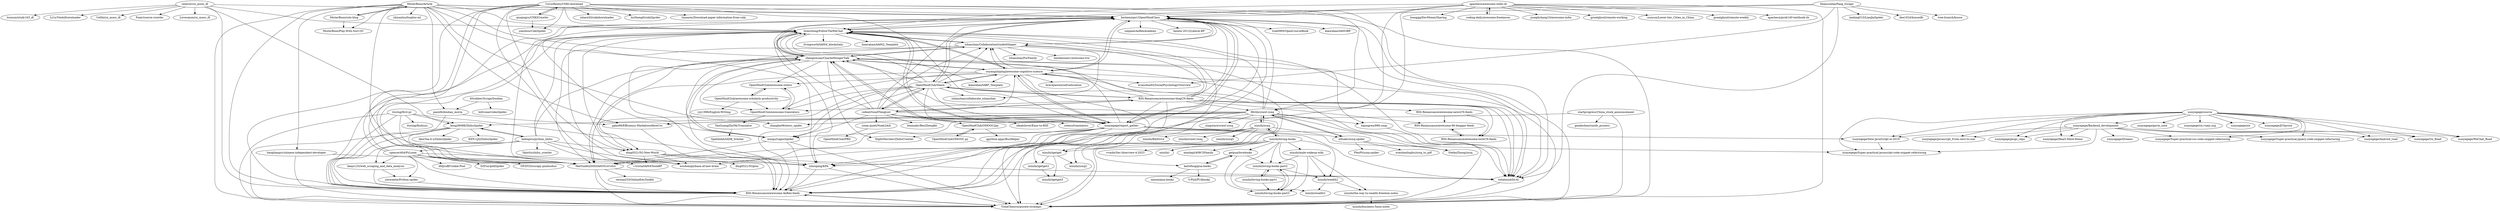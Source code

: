 digraph G {
"renever/cn_mooc_dl" -> "Foair/course-crawler" ["e"=1]
"renever/cn_mooc_dl" -> "louisun/study163_dl"
"renever/cn_mooc_dl" -> "Lz1y/ViedoDownloader"
"renever/cn_mooc_dl" -> "Celthi/cn_mooc_dl"
"renever/cn_mooc_dl" -> "heshenxian1/OpenMindClass"
"renever/cn_mooc_dl" -> "lirenchong/FollowTheWeChat"
"renever/cn_mooc_dl" -> "RSS-Renaissance/awesome-AnRen-feeds"
"renever/cn_mooc_dl" -> "Lovecanon/cn_mooc_dl"
"renever/cn_mooc_dl" -> "kong36088/ZhihuSpider"
"apachecn/awesome-indie-zh" -> "coding-daily/awesome-freelancer"
"apachecn/awesome-indie-zh" -> "josephchang10/awesome-indie" ["e"=1]
"apachecn/awesome-indie-zh" -> "lirenchong/FollowTheWeChat"
"apachecn/awesome-indie-zh" -> "greatghoul/remote-working" ["e"=1]
"apachecn/awesome-indie-zh" -> "xunyun/Lower-tier_Cities_in_China"
"apachecn/awesome-indie-zh" -> "heshenxian1/OpenMindClass"
"apachecn/awesome-indie-zh" -> "RSS-Renaissance/awesome-AnRen-feeds"
"apachecn/awesome-indie-zh" -> "ViolaChen/corporate-strategic"
"apachecn/awesome-indie-zh" -> "greatghoul/remote-weekly"
"apachecn/awesome-indie-zh" -> "96chh/crawl-zsxq"
"apachecn/awesome-indie-zh" -> "apachecn/prob140-textbook-zh" ["e"=1]
"apachecn/awesome-indie-zh" -> "loonggg/DevMoneySharing" ["e"=1]
"OpenMindClub/Share" -> "heshenxian1/OpenMindClass"
"OpenMindClub/Share" -> "ishanshan/CollaborationGuide4Shaper"
"OpenMindClub/Share" -> "lirenchong/FollowTheWeChat"
"OpenMindClub/Share" -> "ouyangzhiping/awesome-cognitive-science"
"OpenMindClub/Share" -> "zhengxixuan/CharlieMungerTalk"
"OpenMindClub/Share" -> "xunyegege/report_gather"
"OpenMindClub/Share" -> "cnfeat/GoodThingList"
"OpenMindClub/Share" -> "zotero/translators" ["e"=1]
"OpenMindClub/Share" -> "OpenMindClub/awesome-translators"
"OpenMindClub/Share" -> "RSS-Renaissance/awesome-blogCN-feeds"
"OpenMindClub/Share" -> "totalmind/IA-AI"
"OpenMindClub/Share" -> "RSS-Renaissance/awesome-AnRen-feeds"
"OpenMindClub/Share" -> "nnngu/LagouSpider"
"OpenMindClub/Share" -> "ding0521/5G-New-World"
"OpenMindClub/Share" -> "ishanshan/collaborate_ishanshan"
"xunyegege/Backend_development" -> "xunyegege/Super-practical-javascript-code-snippet-refactoring"
"xunyegege/Backend_development" -> "xunyegege/Android_road"
"xunyegege/Backend_development" -> "xunyegege/Dreams"
"xunyegege/Backend_development" -> "xunyegege/Go_Road"
"xunyegege/Backend_development" -> "xunyegege/WeChat_Road"
"xunyegege/Backend_development" -> "xunyegege/javascript_From-zero-to-one"
"xunyegege/Backend_development" -> "xunyegege/picgo_repo"
"xunyegege/Backend_development" -> "xunyegege/Heart-Mind-Home"
"xunyegege/Backend_development" -> "xunyegege/New-JavaScript-in-2019"
"xunyegege/Backend_development" -> "xunyegege/Super-practical-css-code-snippet-refactoring"
"xunyegege/Backend_development" -> "xunyegege/Super-practical-jquery-code-snippet-refactoring"
"ixinzhi/loving-books" -> "ixinzhi/loving-books-part2"
"ixinzhi/loving-books" -> "getpua/lovebooks"
"ixinzhi/loving-books" -> "ixinzhi/zsxq"
"ixinzhi/loving-books" -> "ixinzhi/male-wakeup-wiki"
"ixinzhi/loving-books" -> "ixinzhi/loving-books-part3"
"ixinzhi/loving-books" -> "ixinzhi/wealth2"
"ixinzhi/loving-books" -> "kaitofung/pua-books"
"ixinzhi/loving-books" -> "ixinzhi/igetget"
"ixinzhi/loving-books" -> "ixinzhi/-"
"ixinzhi/loving-books" -> "mmdapl/408CSFamily" ["e"=1]
"ixinzhi/loving-books" -> "ixinzhi/wealth1"
"ixinzhi/loving-books" -> "vvmdx/Sec-Interview-4-2023" ["e"=1]
"CyrusRenty/CNKI-download" -> "qiuqingyu/CNKICrawler"
"CyrusRenty/CNKI-download" -> "yanzhou/CnkiSpider" ["e"=1]
"CyrusRenty/CNKI-download" -> "lirenchong/FollowTheWeChat"
"CyrusRenty/CNKI-download" -> "ishare20/cnkidownloader"
"CyrusRenty/CNKI-download" -> "totalmind/IA-AI"
"CyrusRenty/CNKI-download" -> "xunyegege/report_gather"
"CyrusRenty/CNKI-download" -> "ding0521/5G-New-World"
"CyrusRenty/CNKI-download" -> "heshenxian1/OpenMindClass"
"CyrusRenty/CNKI-download" -> "wisdomqin/base-of-new-brain"
"CyrusRenty/CNKI-download" -> "RSS-Renaissance/awesome-AnRen-feeds"
"CyrusRenty/CNKI-download" -> "MaiYunfei2000/IA003CoCoSci"
"CyrusRenty/CNKI-download" -> "liuSheng0/cnkiSpyder"
"CyrusRenty/CNKI-download" -> "i-trista/IA004TeslaBP"
"CyrusRenty/CNKI-download" -> "tinnarey/Download-paper-information-from-cnki"
"CyrusRenty/CNKI-download" -> "ViolaChen/corporate-strategic"
"cnfeat/GoodThingList" -> "heshenxian1/OpenMindClass"
"cnfeat/GoodThingList" -> "OpenMindClub/Share"
"cnfeat/GoodThingList" -> "ouyangzhiping/awesome-cognitive-science"
"cnfeat/GoodThingList" -> "ishanshan/CollaborationGuide4Shaper"
"cnfeat/GoodThingList" -> "lirenchong/FollowTheWeChat"
"cnfeat/GoodThingList" -> "xunyegege/report_gather"
"cnfeat/GoodThingList" -> "RSS-Renaissance/awesome-blogCN-feeds"
"cnfeat/GoodThingList" -> "zhengxixuan/CharlieMungerTalk"
"cnfeat/GoodThingList" -> "zotero/translators" ["e"=1]
"cnfeat/GoodThingList" -> "benmahr/RenZhengfei" ["e"=1]
"cnfeat/GoodThingList" -> "ViolaChen/corporate-strategic"
"cnfeat/GoodThingList" -> "idealclover/Easy-to-RSS" ["e"=1]
"cnfeat/GoodThingList" -> "zoom-quiet/Noah2Ark"
"cnfeat/GoodThingList" -> "OpenMindClub/OMOOC2py"
"cnfeat/GoodThingList" -> "nnngu/LagouSpider"
"OpenMindClub/awesome-scholarly-productivity" -> "OpenMindClub/awesome-zotero"
"OpenMindClub/awesome-scholarly-productivity" -> "OpenMindClub/awesome-translators"
"OpenMindClub/awesome-scholarly-productivity" -> "yzy1996/English-Writing" ["e"=1]
"ixinzhi/male-wakeup-wiki" -> "ixinzhi/wealth2"
"ixinzhi/male-wakeup-wiki" -> "ixinzhi/loving-books-part2"
"ixinzhi/male-wakeup-wiki" -> "ixinzhi/loving-books-part3"
"ixinzhi/male-wakeup-wiki" -> "ixinzhi/the-way-to-wealth-freedom-notes"
"MisterBooo/Article" -> "MaiYunfei2000/IA003CoCoSci"
"MisterBooo/Article" -> "ppho99/Efficiency-MarkdownHereCss"
"MisterBooo/Article" -> "MisterBooo/solo-blog"
"MisterBooo/Article" -> "RSS-Renaissance/awesome-AnRen-feeds"
"MisterBooo/Article" -> "96chh/crawl-zsxq"
"MisterBooo/Article" -> "heshenxian1/OpenMindClass"
"MisterBooo/Article" -> "lirenchong/FollowTheWeChat"
"MisterBooo/Article" -> "izhouping/KPA"
"MisterBooo/Article" -> "shiyanlou/louplus-ml"
"MisterBooo/Article" -> "zhanghe06/news_spider"
"MisterBooo/Article" -> "ViolaChen/corporate-strategic"
"MisterBooo/Article" -> "zhengxixuan/CharlieMungerTalk"
"MisterBooo/Article" -> "MisterBooo/Play-With-Sort-OC" ["e"=1]
"MisterBooo/Article" -> "panxl6/douban_movie"
"MisterBooo/Article" -> "liangliangyy/chinese-independent-developer"
"xunyegege/report_gather" -> "lirenchong/FollowTheWeChat"
"xunyegege/report_gather" -> "totalmind/IA-AI"
"xunyegege/report_gather" -> "heshenxian1/OpenMindClass"
"xunyegege/report_gather" -> "zhengxixuan/CharlieMungerTalk"
"xunyegege/report_gather" -> "ViolaChen/corporate-strategic"
"xunyegege/report_gather" -> "xunyegege/New-JavaScript-in-2019"
"xunyegege/report_gather" -> "ouyangzhiping/awesome-cognitive-science"
"xunyegege/report_gather" -> "ishanshan/CollaborationGuide4Shaper"
"xunyegege/report_gather" -> "nnngu/LagouSpider"
"xunyegege/report_gather" -> "MaiYunfei2000/IA003CoCoSci"
"xunyegege/report_gather" -> "xunyegege/Super-practical-javascript-code-snippet-refactoring"
"xunyegege/report_gather" -> "wisdomqin/base-of-new-brain"
"xunyegege/report_gather" -> "RSS-Renaissance/awesome-AnRen-feeds"
"xunyegege/report_gather" -> "NightMarcher/ZhihuCrawler"
"xunyegege/report_gather" -> "izhouping/KPA"
"ixinzhi/zsxq" -> "ixinzhi/zsxq2"
"ixinzhi/zsxq" -> "ixinzhi/igetget"
"ixinzhi/zsxq" -> "96chh/crawl-zsxq"
"ixinzhi/zsxq" -> "ixinzhi/crawl-zsxq"
"ixinzhi/zsxq" -> "wbsabc/zsxq-spider"
"ixinzhi/zsxq" -> "ixinzhi/loving-books"
"ixinzhi/zsxq" -> "ixinzhi/igetget2"
"ixinzhi/zsxq" -> "ixinzhi/zsxq3"
"ixinzhi/zsxq" -> "ixinzhi/BiliDrive"
"wbsabc/zsxq-spider" -> "96chh/crawl-zsxq"
"wbsabc/zsxq-spider" -> "StefanZhong/zxsq"
"wbsabc/zsxq-spider" -> "xueshanlinghu/zsxq_to_pdf"
"wbsabc/zsxq-spider" -> "PlexPt/zsxq-spider"
"ixinzhi/loving-books-part2" -> "ixinzhi/loving-books-part3"
"ixinzhi/loving-books-part2" -> "ixinzhi/loving-books-part1"
"ixinzhi/loving-books-part2" -> "ixinzhi/wealth2"
"ixinzhi/loving-books-part3" -> "ixinzhi/loving-books-part2"
"ixinzhi/igetget" -> "ixinzhi/igetget2"
"ixinzhi/igetget" -> "ixinzhi/igetget3"
"ixinzhi/igetget" -> "ixinzhi/zsxq2"
"getpua/lovebooks" -> "kaitofung/pua-books"
"getpua/lovebooks" -> "ixinzhi/loving-books-part3"
"getpua/lovebooks" -> "ixinzhi/loving-books-part2"
"96chh/crawl-zsxq" -> "wbsabc/zsxq-spider"
"96chh/crawl-zsxq" -> "ixinzhi/zsxq"
"96chh/crawl-zsxq" -> "RSS-Renaissance/awesome-AnRen-feeds"
"96chh/crawl-zsxq" -> "MaiYunfei2000/IA003CoCoSci"
"96chh/crawl-zsxq" -> "ppho99/Efficiency-MarkdownHereCss"
"96chh/crawl-zsxq" -> "ViolaChen/corporate-strategic"
"96chh/crawl-zsxq" -> "heshenxian1/OpenMindClass"
"96chh/crawl-zsxq" -> "zhengxixuan/CharlieMungerTalk"
"96chh/crawl-zsxq" -> "izhouping/KPA"
"96chh/crawl-zsxq" -> "xingstarx/crawl-zsxq"
"96chh/crawl-zsxq" -> "lirenchong/FollowTheWeChat"
"96chh/crawl-zsxq" -> "zhanghe06/news_spider"
"96chh/crawl-zsxq" -> "StefanZhong/zxsq"
"96chh/crawl-zsxq" -> "kong36088/ZhihuSpider"
"96chh/crawl-zsxq" -> "itgongren/996.coop"
"kaitofung/pua-books" -> "V-Phil/PUAbooks"
"kaitofung/pua-books" -> "getpua/lovebooks"
"kaitofung/pua-books" -> "naooni/pua-books"
"ituring/first-pr" -> "MaiYunfei2000/IA003CoCoSci"
"ituring/first-pr" -> "ViolaChen/corporate-strategic"
"ituring/first-pr" -> "izhouping/KPA"
"ituring/first-pr" -> "ituring/fizzbuzz"
"ituring/first-pr" -> "RSS-Renaissance/awesome-AnRen-feeds"
"ituring/first-pr" -> "kong36088/ZhihuSpider"
"keejo125/web_scraping_and_data_analysis" -> "yesweetie/Python-spider"
"keejo125/web_scraping_and_data_analysis" -> "RSS-Renaissance/awesome-AnRen-feeds"
"lihansunbai/Fang_Scrapy" -> "lanbing510/LianJiaSpider" ["e"=1]
"lihansunbai/Fang_Scrapy" -> "totalmind/IA-AI"
"lihansunbai/Fang_Scrapy" -> "dee1024/housedb" ["e"=1]
"lihansunbai/Fang_Scrapy" -> "evanchan92/SocialPsychologyOverview"
"lihansunbai/Fang_Scrapy" -> "heshenxian1/OpenMindClass"
"lihansunbai/Fang_Scrapy" -> "lirenchong/FollowTheWeChat"
"lihansunbai/Fang_Scrapy" -> "tree-branch/house" ["e"=1]
"kong36088/ZhihuSpider" -> "RSS-Renaissance/awesome-AnRen-feeds"
"kong36088/ZhihuSpider" -> "ViolaChen/corporate-strategic"
"kong36088/ZhihuSpider" -> "KEN-LJQ/ZhihuSpider" ["e"=1]
"kong36088/ZhihuSpider" -> "MaiYunfei2000/IA003CoCoSci"
"kong36088/ZhihuSpider" -> "AlexTan-b-z/ZhihuSpider" ["e"=1]
"kong36088/ZhihuSpider" -> "ladingwu/python_zhihu"
"spencer404/PyLoom" -> "keejo125/web_scraping_and_data_analysis"
"spencer404/PyLoom" -> "yesweetie/Python-spider"
"spencer404/PyLoom" -> "MaiYunfei2000/IA003CoCoSci"
"spencer404/PyLoom" -> "OFZFZS/scrapy-pinduoduo" ["e"=1]
"spencer404/PyLoom" -> "lirenchong/FollowTheWeChat"
"spencer404/PyLoom" -> "heshenxian1/OpenMindClass"
"spencer404/PyLoom" -> "wisdomqin/base-of-new-brain"
"spencer404/PyLoom" -> "dhfjcuff/Cookie-Pool" ["e"=1]
"spencer404/PyLoom" -> "RSS-Renaissance/awesome-AnRen-feeds"
"spencer404/PyLoom" -> "SZFsir/pddSpider" ["e"=1]
"RSS-Renaissance/awesome-blogCN-feeds" -> "lirenchong/FollowTheWeChat"
"RSS-Renaissance/awesome-blogCN-feeds" -> "heshenxian1/OpenMindClass"
"RSS-Renaissance/awesome-blogCN-feeds" -> "RSS-Renaissance/awesome-newsCN-feeds"
"RSS-Renaissance/awesome-blogCN-feeds" -> "zhengxixuan/CharlieMungerTalk"
"RSS-Renaissance/awesome-blogCN-feeds" -> "ouyangzhiping/awesome-cognitive-science"
"RSS-Renaissance/awesome-blogCN-feeds" -> "RSS-Renaissance/awesome-AnRen-feeds"
"RSS-Renaissance/awesome-blogCN-feeds" -> "OpenMindClub/Share"
"RSS-Renaissance/awesome-blogCN-feeds" -> "OpenMindClub/awesome-translators"
"RSS-Renaissance/awesome-blogCN-feeds" -> "xunyegege/report_gather"
"RSS-Renaissance/awesome-blogCN-feeds" -> "totalmind/IA-AI"
"RSS-Renaissance/awesome-blogCN-feeds" -> "ishanshan/CollaborationGuide4Shaper"
"RSS-Renaissance/awesome-blogCN-feeds" -> "RSS-Renaissance/awesome-techCN-feeds"
"RSS-Renaissance/awesome-blogCN-feeds" -> "96chh/crawl-zsxq"
"RSS-Renaissance/awesome-blogCN-feeds" -> "RSS-Renaissance/awesome-90-blogger-feeds"
"RSS-Renaissance/awesome-blogCN-feeds" -> "cnfeat/GoodThingList"
"xunyegege/source" -> "xunyegege/Super-practical-javascript-code-snippet-refactoring"
"xunyegege/source" -> "xunyegege/New-JavaScript-in-2019"
"xunyegege/source" -> "xunyegege/gavin_note"
"xunyegege/source" -> "xunyegege/Super-practical-css-code-snippet-refactoring"
"xunyegege/source" -> "xunyegege/Super-practical-jquery-code-snippet-refactoring"
"xunyegege/source" -> "xunyegege/Backend_development"
"xunyegege/source" -> "xunyegege/Android_road"
"xunyegege/source" -> "xunyegege/Go_Road"
"xunyegege/source" -> "xunyegege/WeChat_Road"
"xunyegege/source" -> "xunyegege/javascript_From-zero-to-one"
"xunyegege/source" -> "xunyegege/picgo_repo"
"xunyegege/source" -> "xunyegege/Heart-Mind-Home"
"xunyegege/source" -> "xunyegege/cn.vuejs.org"
"xunyegege/source" -> "xunyegege/ice"
"xunyegege/source" -> "xunyegege/JCSprout"
"lirenchong/FollowTheWeChat" -> "heshenxian1/OpenMindClass"
"lirenchong/FollowTheWeChat" -> "ViolaChen/corporate-strategic"
"lirenchong/FollowTheWeChat" -> "totalmind/IA-AI"
"lirenchong/FollowTheWeChat" -> "RSS-Renaissance/awesome-AnRen-feeds"
"lirenchong/FollowTheWeChat" -> "wisdomqin/base-of-new-brain"
"lirenchong/FollowTheWeChat" -> "zhengxixuan/CharlieMungerTalk"
"lirenchong/FollowTheWeChat" -> "xunyegege/report_gather"
"lirenchong/FollowTheWeChat" -> "ouyangzhiping/awesome-cognitive-science"
"lirenchong/FollowTheWeChat" -> "ishanshan/CollaborationGuide4Shaper"
"lirenchong/FollowTheWeChat" -> "izhouping/KPA"
"lirenchong/FollowTheWeChat" -> "ding0521/5G-New-World"
"lirenchong/FollowTheWeChat" -> "kiaorahao/IABP_Template"
"lirenchong/FollowTheWeChat" -> "MaiYunfei2000/IA003CoCoSci"
"lirenchong/FollowTheWeChat" -> "livingworld/IA004_blockchain"
"lirenchong/FollowTheWeChat" -> "kiaorahao/AA002_Template"
"ladingwu/python_zhihu" -> "keejo125/web_scraping_and_data_analysis"
"ladingwu/python_zhihu" -> "kong36088/ZhihuSpider"
"ladingwu/python_zhihu" -> "spencer404/PyLoom"
"ladingwu/python_zhihu" -> "zhengxixuan/CharlieMungerTalk"
"ladingwu/python_zhihu" -> "YaboSu/zhihu_crawler"
"ladingwu/python_zhihu" -> "lirenchong/FollowTheWeChat"
"ladingwu/python_zhihu" -> "ding0521/5G-New-World"
"ladingwu/python_zhihu" -> "wisdomqin/base-of-new-brain"
"ladingwu/python_zhihu" -> "RSS-Renaissance/awesome-AnRen-feeds"
"ladingwu/python_zhihu" -> "izhouping/KPA"
"MisterBooo/solo-blog" -> "MisterBooo/Play-With-Sort-OC" ["e"=1]
"MisterBooo/solo-blog" -> "MisterBooo/Article"
"startprogress/China_stock_announcement" -> "ViolaChen/corporate-strategic"
"startprogress/China_stock_announcement" -> "gaodechen/cninfo_process"
"startprogress/China_stock_announcement" -> "ppho99/Efficiency-MarkdownHereCss"
"40robber/ScrapyDouban" -> "panxl6/douban_movie"
"40robber/ScrapyDouban" -> "billvsme/videoSpider"
"ixinzhi/loving-books-part1" -> "ixinzhi/loving-books-part2"
"ixinzhi/loving-books-part1" -> "ixinzhi/loving-books-part3"
"ixinzhi/igetget2" -> "ixinzhi/igetget3"
"MaiYunfei2000/IA003CoCoSci" -> "ViolaChen/corporate-strategic"
"MaiYunfei2000/IA003CoCoSci" -> "RSS-Renaissance/awesome-AnRen-feeds"
"MaiYunfei2000/IA003CoCoSci" -> "serena333/OnlineEduToolkit"
"MaiYunfei2000/IA003CoCoSci" -> "totalmind/IA-AI"
"coding-daily/awesome-freelancer" -> "apachecn/awesome-indie-zh"
"nnngu/LagouSpider" -> "RSS-Renaissance/awesome-AnRen-feeds"
"nnngu/LagouSpider" -> "MaiYunfei2000/IA003CoCoSci"
"nnngu/LagouSpider" -> "heshenxian1/OpenMindClass"
"nnngu/LagouSpider" -> "zhengxixuan/CharlieMungerTalk"
"nnngu/LagouSpider" -> "ViolaChen/corporate-strategic"
"ouyangzhiping/awesome-cognitive-science" -> "heshenxian1/OpenMindClass"
"ouyangzhiping/awesome-cognitive-science" -> "lirenchong/FollowTheWeChat"
"ouyangzhiping/awesome-cognitive-science" -> "zhengxixuan/CharlieMungerTalk"
"ouyangzhiping/awesome-cognitive-science" -> "totalmind/IA-AI"
"ouyangzhiping/awesome-cognitive-science" -> "ishanshan/CollaborationGuide4Shaper"
"ouyangzhiping/awesome-cognitive-science" -> "xunyegege/report_gather"
"ouyangzhiping/awesome-cognitive-science" -> "MaiYunfei2000/IA003CoCoSci"
"ouyangzhiping/awesome-cognitive-science" -> "OpenMindClub/Share"
"ouyangzhiping/awesome-cognitive-science" -> "evanchan92/SocialPsychologyOverview"
"ouyangzhiping/awesome-cognitive-science" -> "OpenMindClub/awesome-translators"
"ouyangzhiping/awesome-cognitive-science" -> "RSS-Renaissance/awesome-AnRen-feeds"
"ouyangzhiping/awesome-cognitive-science" -> "ViolaChen/corporate-strategic"
"ouyangzhiping/awesome-cognitive-science" -> "bravejiawen/self-education"
"ouyangzhiping/awesome-cognitive-science" -> "OpenMindClub/awesome-zotero"
"ouyangzhiping/awesome-cognitive-science" -> "kiaorahao/IABP_Template"
"panxl6/douban_movie" -> "ppho99/Efficiency-MarkdownHereCss"
"panxl6/douban_movie" -> "RSS-Renaissance/awesome-AnRen-feeds"
"ixinzhi/the-way-to-wealth-freedom-notes" -> "ixinzhi/business-5min-notes"
"OpenMindClub/awesome-zotero" -> "OpenMindClub/awesome-translators"
"OpenMindClub/awesome-zotero" -> "OpenMindClub/awesome-scholarly-productivity"
"OpenMindClub/OMOOC.py" -> "OpenMindClub/OMOOC2py"
"liangliangyy/chinese-independent-developer" -> "ViolaChen/corporate-strategic"
"liangliangyy/chinese-independent-developer" -> "MaiYunfei2000/IA003CoCoSci"
"zoom-quiet/Noah2Ark" -> "OpenMindClub/PRD"
"heshenxian1/OpenMindClass" -> "lirenchong/FollowTheWeChat"
"heshenxian1/OpenMindClass" -> "zhengxixuan/CharlieMungerTalk"
"heshenxian1/OpenMindClass" -> "ishanshan/CollaborationGuide4Shaper"
"heshenxian1/OpenMindClass" -> "RSS-Renaissance/awesome-AnRen-feeds"
"heshenxian1/OpenMindClass" -> "ViolaChen/corporate-strategic"
"heshenxian1/OpenMindClass" -> "ouyangzhiping/awesome-cognitive-science"
"heshenxian1/OpenMindClass" -> "totalmind/IA-AI"
"heshenxian1/OpenMindClass" -> "MaiYunfei2000/IA003CoCoSci"
"heshenxian1/OpenMindClass" -> "tree0995/OpenCourseBook"
"heshenxian1/OpenMindClass" -> "kiaorahao/IA003BP"
"heshenxian1/OpenMindClass" -> "zoejane/AnRenAcademy"
"heshenxian1/OpenMindClass" -> "OpenMindClub/Share"
"heshenxian1/OpenMindClass" -> "izhouping/KPA"
"heshenxian1/OpenMindClass" -> "xunyegege/report_gather"
"heshenxian1/OpenMindClass" -> "benew-2012/Liberal-BP"
"TanGuangZhi/MyTranslator" -> "Spehhhhh/IADB_Scholar"
"qiuqingyu/CNKICrawler" -> "yanzhou/CnkiSpider" ["e"=1]
"qiuqingyu/CNKICrawler" -> "CyrusRenty/CNKI-download"
"OpenMindClub/awesome-translators" -> "OpenMindClub/awesome-zotero"
"OpenMindClub/awesome-translators" -> "TanGuangZhi/MyTranslator"
"RSS-Renaissance/awesome-90-blogger-feeds" -> "RSS-Renaissance/awesome-techCN-feeds"
"RSS-Renaissance/awesome-newsCN-feeds" -> "RSS-Renaissance/awesome-techCN-feeds"
"RSS-Renaissance/awesome-newsCN-feeds" -> "RSS-Renaissance/awesome-90-blogger-feeds"
"RSS-Renaissance/awesome-techCN-feeds" -> "RSS-Renaissance/awesome-90-blogger-feeds"
"yesweetie/Python-spider" -> "RSS-Renaissance/awesome-AnRen-feeds"
"ViolaChen/corporate-strategic" -> "RSS-Renaissance/awesome-AnRen-feeds"
"ishanshan/CollaborationGuide4Shaper" -> "heshenxian1/OpenMindClass"
"ishanshan/CollaborationGuide4Shaper" -> "ishanshan/ForFamily"
"ishanshan/CollaborationGuide4Shaper" -> "totalmind/IA-AI"
"ishanshan/CollaborationGuide4Shaper" -> "ishanshan/collaborate_ishanshan"
"ishanshan/CollaborationGuide4Shaper" -> "zhengxixuan/CharlieMungerTalk"
"ishanshan/CollaborationGuide4Shaper" -> "RSS-Renaissance/awesome-AnRen-feeds"
"ishanshan/CollaborationGuide4Shaper" -> "lirenchong/FollowTheWeChat"
"ishanshan/CollaborationGuide4Shaper" -> "MaiYunfei2000/IA003CoCoSci"
"ishanshan/CollaborationGuide4Shaper" -> "heshenxian1/awesome-triz"
"zhengxixuan/CharlieMungerTalk" -> "heshenxian1/OpenMindClass"
"zhengxixuan/CharlieMungerTalk" -> "RSS-Renaissance/awesome-AnRen-feeds"
"zhengxixuan/CharlieMungerTalk" -> "lirenchong/FollowTheWeChat"
"zhengxixuan/CharlieMungerTalk" -> "ishanshan/CollaborationGuide4Shaper"
"zhengxixuan/CharlieMungerTalk" -> "MaiYunfei2000/IA003CoCoSci"
"zhengxixuan/CharlieMungerTalk" -> "totalmind/IA-AI"
"zhengxixuan/CharlieMungerTalk" -> "itgongren/996.coop"
"zhengxixuan/CharlieMungerTalk" -> "xunyegege/report_gather"
"zhengxixuan/CharlieMungerTalk" -> "ouyangzhiping/awesome-cognitive-science"
"zhengxixuan/CharlieMungerTalk" -> "ViolaChen/corporate-strategic"
"zhengxixuan/CharlieMungerTalk" -> "OpenMindClub/awesome-translators"
"zhengxixuan/CharlieMungerTalk" -> "NightMarcher/ZhihuCrawler"
"zhengxixuan/CharlieMungerTalk" -> "nnngu/LagouSpider"
"zhengxixuan/CharlieMungerTalk" -> "OpenMindClub/awesome-zotero"
"zhengxixuan/CharlieMungerTalk" -> "ding0521/5G-New-World"
"ppho99/Efficiency-MarkdownHereCss" -> "RSS-Renaissance/awesome-AnRen-feeds"
"xunyegege/New-JavaScript-in-2019" -> "xunyegege/Super-practical-javascript-code-snippet-refactoring"
"izhouping/KPA" -> "ViolaChen/corporate-strategic"
"izhouping/KPA" -> "RSS-Renaissance/awesome-AnRen-feeds"
"ixinzhi/wealth2" -> "ixinzhi/wealth1"
"ixinzhi/wealth2" -> "ixinzhi/the-way-to-wealth-freedom-notes"
"ding0521/5G-New-World" -> "totalmind/IA-AI"
"ding0521/5G-New-World" -> "ding0521/5Gplus"
"ding0521/5G-New-World" -> "i-trista/IA004TeslaBP"
"ding0521/5G-New-World" -> "izhouping/KPA"
"ding0521/5G-New-World" -> "wisdomqin/base-of-new-brain"
"OpenMindClub/OMOOC2py" -> "OpenMindClub/OMOOC.py"
"OpenMindClub/OMOOC2py" -> "qpython-apps/BusHelper"
"RSS-Renaissance/awesome-AnRen-feeds" -> "ViolaChen/corporate-strategic"
"itgongren/996.coop" -> "totalmind/IA-AI"
"totalmind/IA-AI" -> "ViolaChen/corporate-strategic"
"renever/cn_mooc_dl" ["l"="5.205,16.828"]
"Foair/course-crawler" ["l"="-27.353,-18.101"]
"louisun/study163_dl" ["l"="5.222,16.854"]
"Lz1y/ViedoDownloader" ["l"="5.238,16.866"]
"Celthi/cn_mooc_dl" ["l"="5.201,16.859"]
"heshenxian1/OpenMindClass" ["l"="5.178,16.749"]
"lirenchong/FollowTheWeChat" ["l"="5.19,16.757"]
"RSS-Renaissance/awesome-AnRen-feeds" ["l"="5.187,16.769"]
"Lovecanon/cn_mooc_dl" ["l"="5.214,16.871"]
"kong36088/ZhihuSpider" ["l"="5.187,16.793"]
"apachecn/awesome-indie-zh" ["l"="5.111,16.752"]
"coding-daily/awesome-freelancer" ["l"="5.074,16.76"]
"josephchang10/awesome-indie" ["l"="6.393,17.603"]
"greatghoul/remote-working" ["l"="6.269,17.392"]
"xunyun/Lower-tier_Cities_in_China" ["l"="5.048,16.751"]
"ViolaChen/corporate-strategic" ["l"="5.167,16.769"]
"greatghoul/remote-weekly" ["l"="5.07,16.732"]
"96chh/crawl-zsxq" ["l"="5.138,16.738"]
"apachecn/prob140-textbook-zh" ["l"="24.053,31.39"]
"loonggg/DevMoneySharing" ["l"="6.375,17.483"]
"OpenMindClub/Share" ["l"="5.193,16.722"]
"ishanshan/CollaborationGuide4Shaper" ["l"="5.177,16.725"]
"ouyangzhiping/awesome-cognitive-science" ["l"="5.205,16.737"]
"zhengxixuan/CharlieMungerTalk" ["l"="5.186,16.738"]
"xunyegege/report_gather" ["l"="5.165,16.754"]
"cnfeat/GoodThingList" ["l"="5.189,16.699"]
"zotero/translators" ["l"="6.179,8.531"]
"OpenMindClub/awesome-translators" ["l"="5.229,16.701"]
"RSS-Renaissance/awesome-blogCN-feeds" ["l"="5.211,16.719"]
"totalmind/IA-AI" ["l"="5.198,16.749"]
"nnngu/LagouSpider" ["l"="5.166,16.737"]
"ding0521/5G-New-World" ["l"="5.211,16.766"]
"ishanshan/collaborate_ishanshan" ["l"="5.166,16.696"]
"xunyegege/Backend_development" ["l"="5.051,16.819"]
"xunyegege/Super-practical-javascript-code-snippet-refactoring" ["l"="5.088,16.806"]
"xunyegege/Android_road" ["l"="5.035,16.842"]
"xunyegege/Dreams" ["l"="5.029,16.805"]
"xunyegege/Go_Road" ["l"="5.062,16.833"]
"xunyegege/WeChat_Road" ["l"="5.035,16.825"]
"xunyegege/javascript_From-zero-to-one" ["l"="5.036,16.814"]
"xunyegege/picgo_repo" ["l"="5.031,16.819"]
"xunyegege/Heart-Mind-Home" ["l"="5.024,16.825"]
"xunyegege/New-JavaScript-in-2019" ["l"="5.082,16.798"]
"xunyegege/Super-practical-css-code-snippet-refactoring" ["l"="5.028,16.834"]
"xunyegege/Super-practical-jquery-code-snippet-refactoring" ["l"="5.055,16.843"]
"ixinzhi/loving-books" ["l"="5.011,16.611"]
"ixinzhi/loving-books-part2" ["l"="4.979,16.579"]
"getpua/lovebooks" ["l"="4.976,16.604"]
"ixinzhi/zsxq" ["l"="5.064,16.665"]
"ixinzhi/male-wakeup-wiki" ["l"="4.996,16.569"]
"ixinzhi/loving-books-part3" ["l"="4.987,16.588"]
"ixinzhi/wealth2" ["l"="5.008,16.578"]
"kaitofung/pua-books" ["l"="4.963,16.618"]
"ixinzhi/igetget" ["l"="5.028,16.642"]
"ixinzhi/-" ["l"="5.033,16.599"]
"mmdapl/408CSFamily" ["l"="0.871,18.738"]
"ixinzhi/wealth1" ["l"="5.024,16.583"]
"vvmdx/Sec-Interview-4-2023" ["l"="-10.562,-45.727"]
"CyrusRenty/CNKI-download" ["l"="5.213,16.796"]
"qiuqingyu/CNKICrawler" ["l"="5.243,16.828"]
"yanzhou/CnkiSpider" ["l"="15.993,5.414"]
"ishare20/cnkidownloader" ["l"="5.269,16.823"]
"wisdomqin/base-of-new-brain" ["l"="5.202,16.774"]
"MaiYunfei2000/IA003CoCoSci" ["l"="5.175,16.766"]
"liuSheng0/cnkiSpyder" ["l"="5.241,16.809"]
"i-trista/IA004TeslaBP" ["l"="5.235,16.795"]
"tinnarey/Download-paper-information-from-cnki" ["l"="5.23,16.818"]
"benmahr/RenZhengfei" ["l"="6.078,17.36"]
"idealclover/Easy-to-RSS" ["l"="-29.55,-20.521"]
"zoom-quiet/Noah2Ark" ["l"="5.207,16.652"]
"OpenMindClub/OMOOC2py" ["l"="5.187,16.632"]
"OpenMindClub/awesome-scholarly-productivity" ["l"="5.247,16.663"]
"OpenMindClub/awesome-zotero" ["l"="5.225,16.686"]
"yzy1996/English-Writing" ["l"="27.469,30.009"]
"ixinzhi/the-way-to-wealth-freedom-notes" ["l"="5.005,16.55"]
"MisterBooo/Article" ["l"="5.144,16.786"]
"ppho99/Efficiency-MarkdownHereCss" ["l"="5.157,16.8"]
"MisterBooo/solo-blog" ["l"="5.115,16.828"]
"izhouping/KPA" ["l"="5.177,16.777"]
"shiyanlou/louplus-ml" ["l"="5.11,16.806"]
"zhanghe06/news_spider" ["l"="5.103,16.779"]
"MisterBooo/Play-With-Sort-OC" ["l"="-51.232,0.141"]
"panxl6/douban_movie" ["l"="5.146,16.829"]
"liangliangyy/chinese-independent-developer" ["l"="5.14,16.805"]
"NightMarcher/ZhihuCrawler" ["l"="5.151,16.725"]
"ixinzhi/zsxq2" ["l"="5.048,16.643"]
"ixinzhi/crawl-zsxq" ["l"="5.04,16.679"]
"wbsabc/zsxq-spider" ["l"="5.104,16.695"]
"ixinzhi/igetget2" ["l"="5.031,16.661"]
"ixinzhi/zsxq3" ["l"="5.08,16.645"]
"ixinzhi/BiliDrive" ["l"="5.067,16.637"]
"StefanZhong/zxsq" ["l"="5.115,16.71"]
"xueshanlinghu/zsxq_to_pdf" ["l"="5.091,16.678"]
"PlexPt/zsxq-spider" ["l"="5.106,16.666"]
"ixinzhi/loving-books-part1" ["l"="4.961,16.565"]
"ixinzhi/igetget3" ["l"="5.012,16.656"]
"xingstarx/crawl-zsxq" ["l"="5.096,16.72"]
"itgongren/996.coop" ["l"="5.162,16.716"]
"V-Phil/PUAbooks" ["l"="4.938,16.627"]
"naooni/pua-books" ["l"="4.942,16.611"]
"ituring/first-pr" ["l"="5.174,16.809"]
"ituring/fizzbuzz" ["l"="5.177,16.832"]
"keejo125/web_scraping_and_data_analysis" ["l"="5.251,16.777"]
"yesweetie/Python-spider" ["l"="5.249,16.761"]
"lihansunbai/Fang_Scrapy" ["l"="5.241,16.74"]
"lanbing510/LianJiaSpider" ["l"="16.002,5.381"]
"dee1024/housedb" ["l"="-18.505,-29.082"]
"evanchan92/SocialPsychologyOverview" ["l"="5.256,16.729"]
"tree-branch/house" ["l"="6.444,16.845"]
"KEN-LJQ/ZhihuSpider" ["l"="16.259,5.398"]
"AlexTan-b-z/ZhihuSpider" ["l"="16.198,5.457"]
"ladingwu/python_zhihu" ["l"="5.223,16.781"]
"spencer404/PyLoom" ["l"="5.225,16.761"]
"OFZFZS/scrapy-pinduoduo" ["l"="-18.538,-29.776"]
"dhfjcuff/Cookie-Pool" ["l"="-18.498,-29.635"]
"SZFsir/pddSpider" ["l"="-18.522,-29.79"]
"RSS-Renaissance/awesome-newsCN-feeds" ["l"="5.26,16.704"]
"RSS-Renaissance/awesome-techCN-feeds" ["l"="5.245,16.697"]
"RSS-Renaissance/awesome-90-blogger-feeds" ["l"="5.245,16.71"]
"xunyegege/source" ["l"="5.045,16.833"]
"xunyegege/gavin_note" ["l"="5.023,16.857"]
"xunyegege/cn.vuejs.org" ["l"="5.047,16.856"]
"xunyegege/ice" ["l"="5.036,16.855"]
"xunyegege/JCSprout" ["l"="5.02,16.843"]
"kiaorahao/IABP_Template" ["l"="5.222,16.743"]
"livingworld/IA004_blockchain" ["l"="5.198,16.783"]
"kiaorahao/AA002_Template" ["l"="5.17,16.788"]
"YaboSu/zhihu_crawler" ["l"="5.274,16.789"]
"startprogress/China_stock_announcement" ["l"="5.161,16.845"]
"gaodechen/cninfo_process" ["l"="5.162,16.878"]
"40robber/ScrapyDouban" ["l"="5.128,16.898"]
"billvsme/videoSpider" ["l"="5.119,16.939"]
"serena333/OnlineEduToolkit" ["l"="5.134,16.772"]
"bravejiawen/self-education" ["l"="5.239,16.72"]
"ixinzhi/business-5min-notes" ["l"="5.004,16.529"]
"OpenMindClub/OMOOC.py" ["l"="5.183,16.608"]
"OpenMindClub/PRD" ["l"="5.221,16.627"]
"tree0995/OpenCourseBook" ["l"="5.135,16.756"]
"kiaorahao/IA003BP" ["l"="5.151,16.706"]
"zoejane/AnRenAcademy" ["l"="5.147,16.763"]
"benew-2012/Liberal-BP" ["l"="5.14,16.715"]
"TanGuangZhi/MyTranslator" ["l"="5.278,16.677"]
"Spehhhhh/IADB_Scholar" ["l"="5.301,16.665"]
"ishanshan/ForFamily" ["l"="5.17,16.679"]
"heshenxian1/awesome-triz" ["l"="5.151,16.682"]
"ding0521/5Gplus" ["l"="5.25,16.792"]
"qpython-apps/BusHelper" ["l"="5.201,16.611"]
}